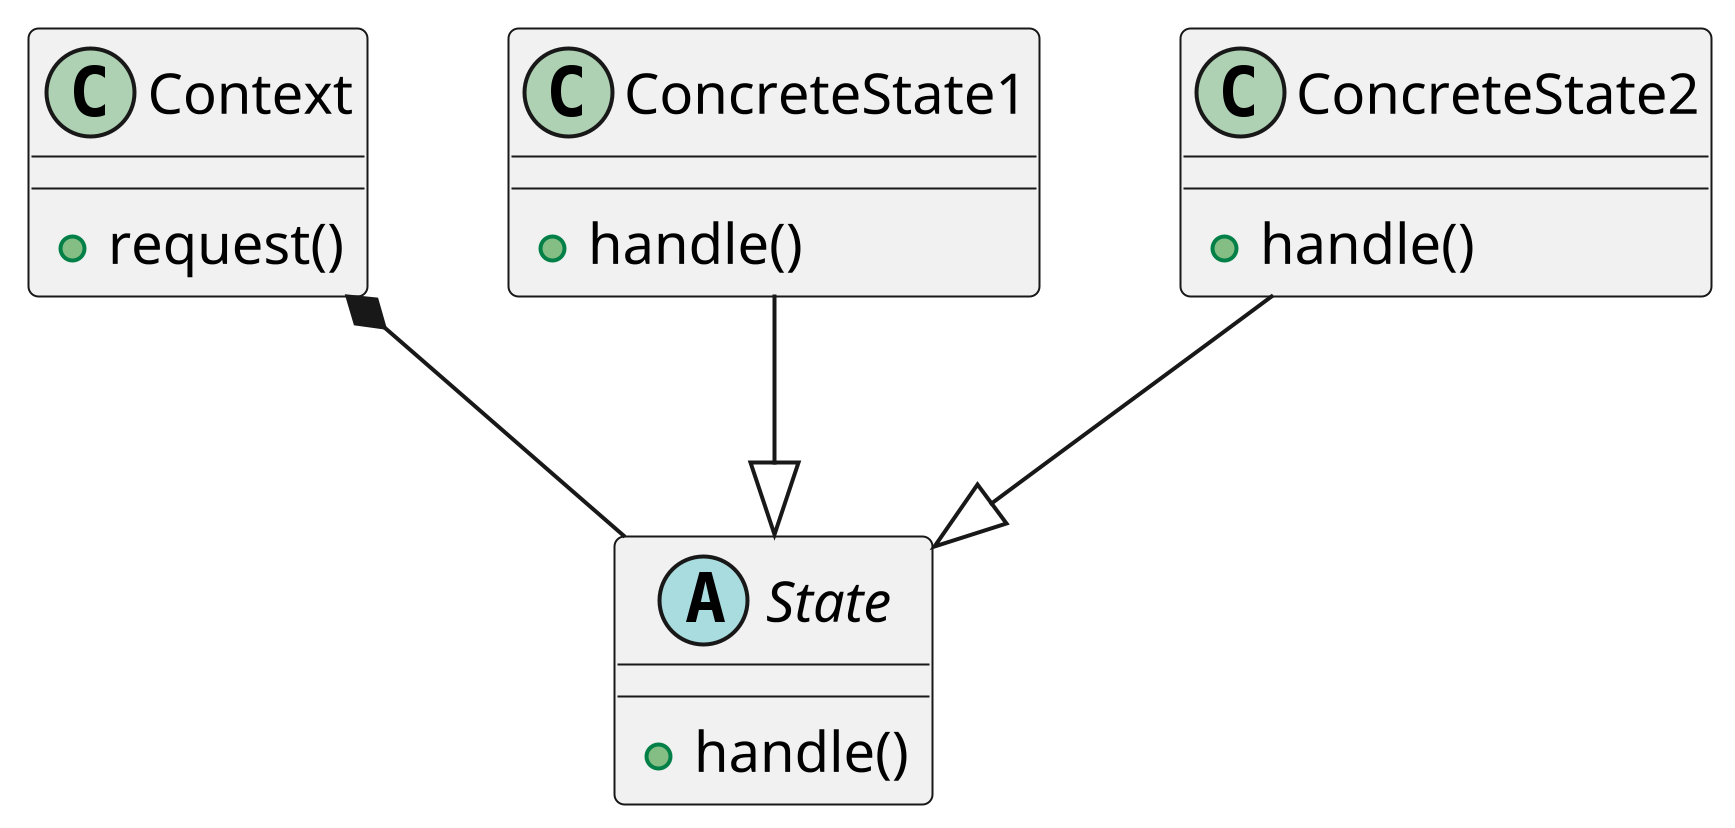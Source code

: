 @startuml
scale 1024 height
abstract class State{
+handle()
}

class Context{
+request()
}

class ConcreteState1{
+handle()
}

class ConcreteState2{
+handle()
}

Context *-- State
ConcreteState1 --|> State
ConcreteState2 --|> State
@enduml